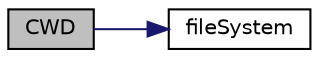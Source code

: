 digraph "CWD"
{
 // LATEX_PDF_SIZE
  edge [fontname="Helvetica",fontsize="10",labelfontname="Helvetica",labelfontsize="10"];
  node [fontname="Helvetica",fontsize="10",shape=record];
  rankdir="LR";
  Node1 [label="CWD",height=0.2,width=0.4,color="black", fillcolor="grey75", style="filled", fontcolor="black",tooltip="return current working directory"];
  Node1 -> Node2 [color="midnightblue",fontsize="10",style="solid",fontname="Helvetica"];
  Node2 [label="fileSystem",height=0.2,width=0.4,color="black", fillcolor="white", style="filled",URL="$classpFlow_1_1fileSystem.html#adbf52d64f89e6579932a2d97a410865f",tooltip="Default."];
}
